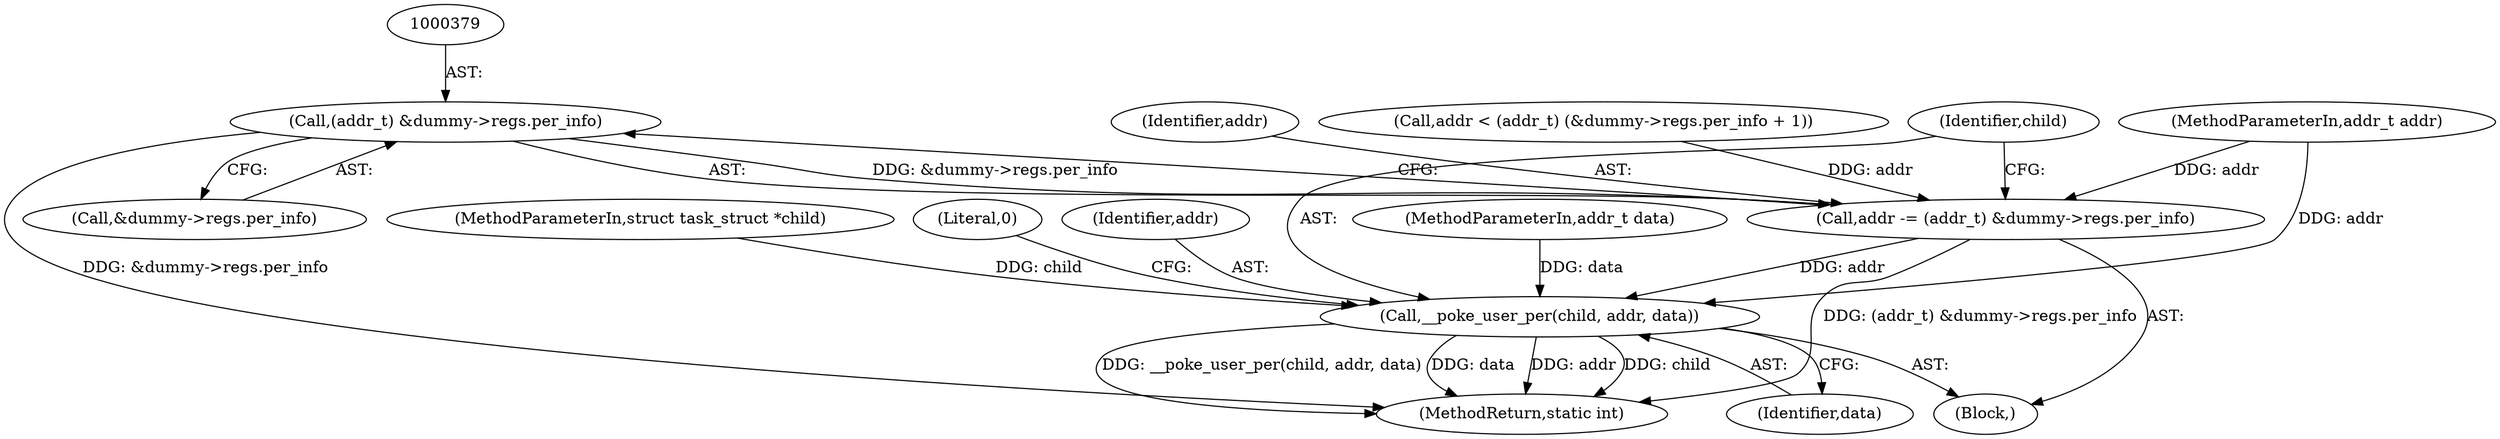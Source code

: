 digraph "0_linux_dab6cf55f81a6e16b8147aed9a843e1691dcd318@pointer" {
"1000378" [label="(Call,(addr_t) &dummy->regs.per_info)"];
"1000376" [label="(Call,addr -= (addr_t) &dummy->regs.per_info)"];
"1000386" [label="(Call,__poke_user_per(child, addr, data))"];
"1000376" [label="(Call,addr -= (addr_t) &dummy->regs.per_info)"];
"1000375" [label="(Block,)"];
"1000380" [label="(Call,&dummy->regs.per_info)"];
"1000387" [label="(Identifier,child)"];
"1000388" [label="(Identifier,addr)"];
"1000109" [label="(MethodParameterIn,addr_t addr)"];
"1000377" [label="(Identifier,addr)"];
"1000389" [label="(Identifier,data)"];
"1000110" [label="(MethodParameterIn,addr_t data)"];
"1000363" [label="(Call,addr < (addr_t) (&dummy->regs.per_info + 1))"];
"1000378" [label="(Call,(addr_t) &dummy->regs.per_info)"];
"1000108" [label="(MethodParameterIn,struct task_struct *child)"];
"1000392" [label="(MethodReturn,static int)"];
"1000391" [label="(Literal,0)"];
"1000386" [label="(Call,__poke_user_per(child, addr, data))"];
"1000378" -> "1000376"  [label="AST: "];
"1000378" -> "1000380"  [label="CFG: "];
"1000379" -> "1000378"  [label="AST: "];
"1000380" -> "1000378"  [label="AST: "];
"1000376" -> "1000378"  [label="CFG: "];
"1000378" -> "1000392"  [label="DDG: &dummy->regs.per_info"];
"1000378" -> "1000376"  [label="DDG: &dummy->regs.per_info"];
"1000376" -> "1000375"  [label="AST: "];
"1000377" -> "1000376"  [label="AST: "];
"1000387" -> "1000376"  [label="CFG: "];
"1000376" -> "1000392"  [label="DDG: (addr_t) &dummy->regs.per_info"];
"1000363" -> "1000376"  [label="DDG: addr"];
"1000109" -> "1000376"  [label="DDG: addr"];
"1000376" -> "1000386"  [label="DDG: addr"];
"1000386" -> "1000375"  [label="AST: "];
"1000386" -> "1000389"  [label="CFG: "];
"1000387" -> "1000386"  [label="AST: "];
"1000388" -> "1000386"  [label="AST: "];
"1000389" -> "1000386"  [label="AST: "];
"1000391" -> "1000386"  [label="CFG: "];
"1000386" -> "1000392"  [label="DDG: data"];
"1000386" -> "1000392"  [label="DDG: addr"];
"1000386" -> "1000392"  [label="DDG: child"];
"1000386" -> "1000392"  [label="DDG: __poke_user_per(child, addr, data)"];
"1000108" -> "1000386"  [label="DDG: child"];
"1000109" -> "1000386"  [label="DDG: addr"];
"1000110" -> "1000386"  [label="DDG: data"];
}
